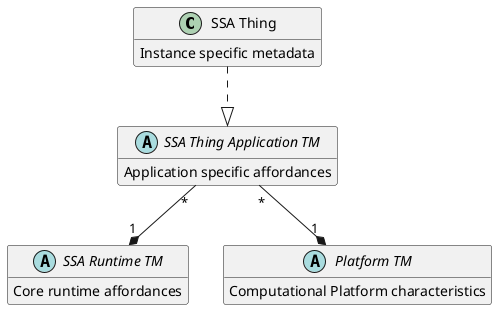 @startuml

class "SSA Thing" as ssat {
        Instance specific metadata
    }

abstract class "SSA Thing Application TM" as ttm { 
        Application specific affordances
    }

abstract class "SSA Runtime TM" as rtm {
        Core runtime affordances
    }

abstract class "Platform TM" as ptm {
        Computational Platform characteristics
    }

ttm "*" --* "1" ptm 
ttm "*" --* "1" rtm

ssat ..|> ttm


hide empty members

@enduml
